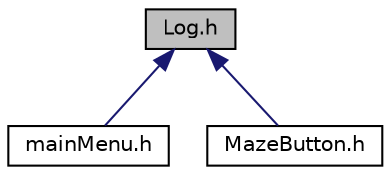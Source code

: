 digraph "Log.h"
{
 // LATEX_PDF_SIZE
  edge [fontname="Helvetica",fontsize="10",labelfontname="Helvetica",labelfontsize="10"];
  node [fontname="Helvetica",fontsize="10",shape=record];
  Node1 [label="Log.h",height=0.2,width=0.4,color="black", fillcolor="grey75", style="filled", fontcolor="black",tooltip="Header file for the Log class, used for loggindg the Pac-Man game."];
  Node1 -> Node2 [dir="back",color="midnightblue",fontsize="10",style="solid",fontname="Helvetica"];
  Node2 [label="mainMenu.h",height=0.2,width=0.4,color="black", fillcolor="white", style="filled",URL="$mainMenu_8h.html",tooltip="Header file for the mainMenu class implementing the main menu view."];
  Node1 -> Node3 [dir="back",color="midnightblue",fontsize="10",style="solid",fontname="Helvetica"];
  Node3 [label="MazeButton.h",height=0.2,width=0.4,color="black", fillcolor="white", style="filled",URL="$MazeButton_8h.html",tooltip="This file contains the declaration of the MazeButton class, which represents a button for controlling..."];
}
